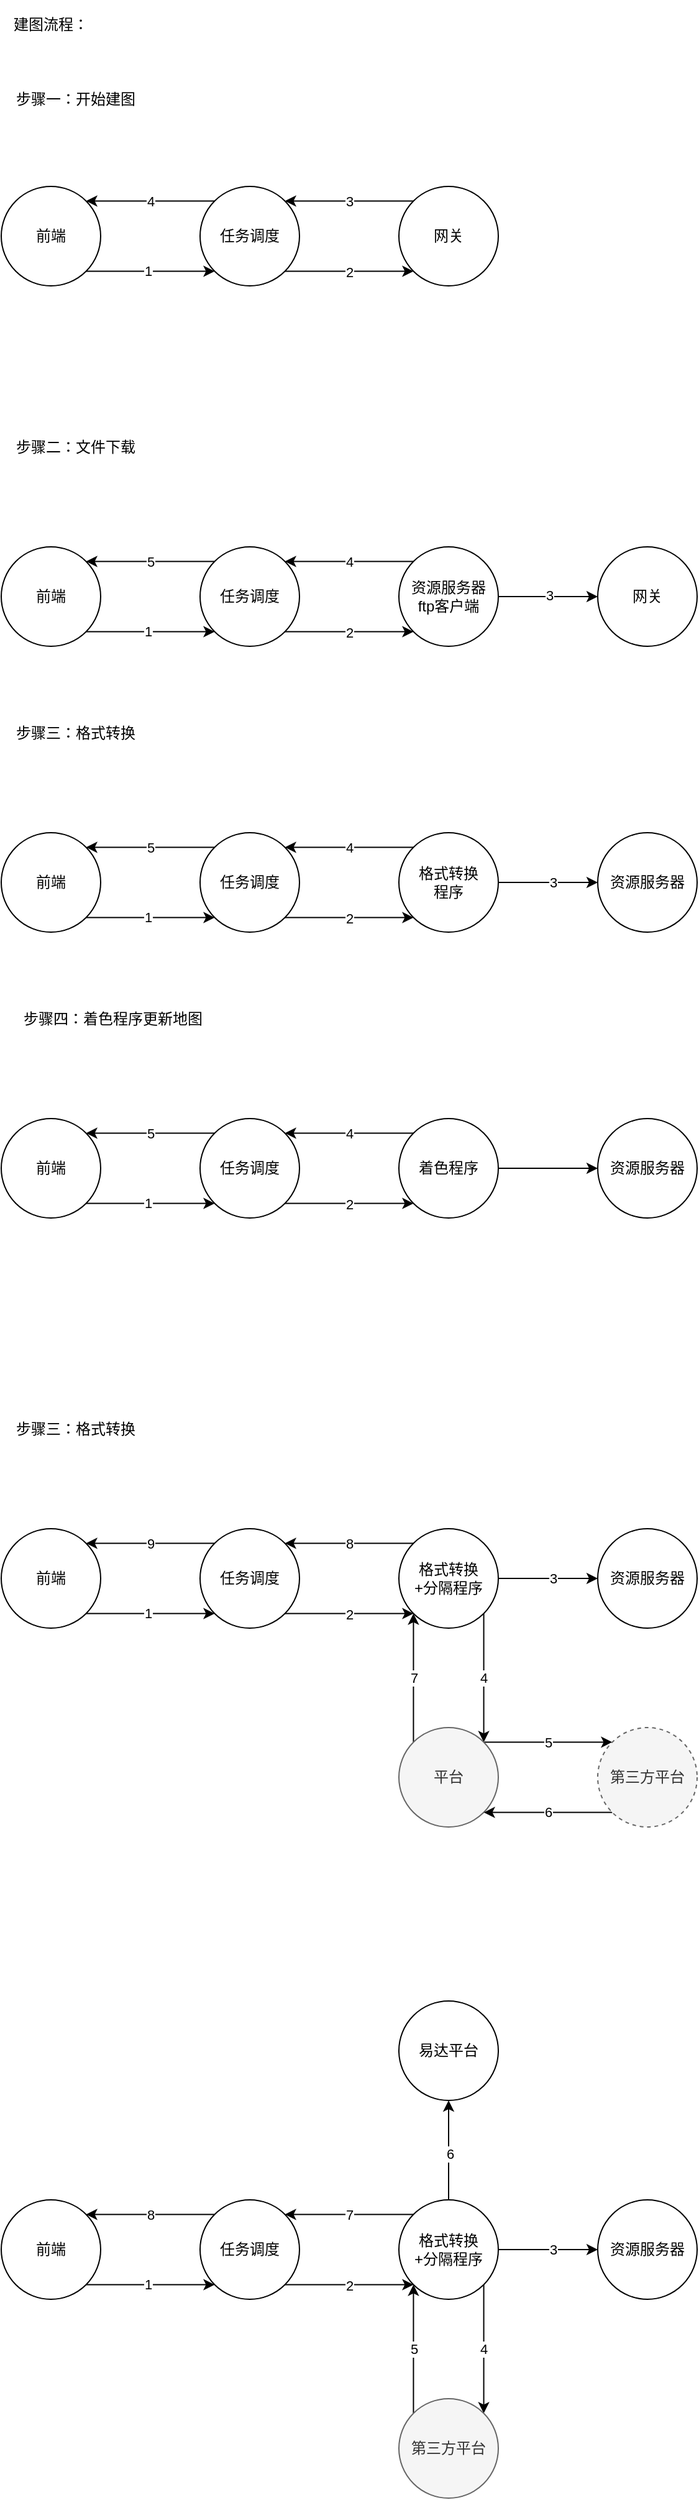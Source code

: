 <mxfile version="15.1.0" type="github">
  <diagram id="g7DShIPE9myxs7cQCo8G" name="Page-1">
    <mxGraphModel dx="1426" dy="680" grid="1" gridSize="10" guides="1" tooltips="1" connect="1" arrows="1" fold="1" page="1" pageScale="1" pageWidth="827" pageHeight="1169" math="0" shadow="0">
      <root>
        <mxCell id="0" />
        <mxCell id="1" parent="0" />
        <mxCell id="bnO3rSalis2aoiANEbuE-3" value="" style="edgeStyle=orthogonalEdgeStyle;rounded=0;orthogonalLoop=1;jettySize=auto;html=1;exitX=1;exitY=1;exitDx=0;exitDy=0;entryX=0;entryY=1;entryDx=0;entryDy=0;" parent="1" source="bnO3rSalis2aoiANEbuE-1" target="bnO3rSalis2aoiANEbuE-2" edge="1">
          <mxGeometry relative="1" as="geometry" />
        </mxCell>
        <mxCell id="bnO3rSalis2aoiANEbuE-4" value="1" style="edgeLabel;html=1;align=center;verticalAlign=middle;resizable=0;points=[];" parent="bnO3rSalis2aoiANEbuE-3" vertex="1" connectable="0">
          <mxGeometry x="-0.05" y="1" relative="1" as="geometry">
            <mxPoint as="offset" />
          </mxGeometry>
        </mxCell>
        <mxCell id="bnO3rSalis2aoiANEbuE-1" value="前端" style="ellipse;whiteSpace=wrap;html=1;aspect=fixed;" parent="1" vertex="1">
          <mxGeometry x="110" y="270" width="80" height="80" as="geometry" />
        </mxCell>
        <mxCell id="bnO3rSalis2aoiANEbuE-7" value="" style="edgeStyle=orthogonalEdgeStyle;rounded=0;orthogonalLoop=1;jettySize=auto;html=1;exitX=1;exitY=1;exitDx=0;exitDy=0;entryX=0;entryY=1;entryDx=0;entryDy=0;" parent="1" source="bnO3rSalis2aoiANEbuE-2" target="bnO3rSalis2aoiANEbuE-6" edge="1">
          <mxGeometry relative="1" as="geometry" />
        </mxCell>
        <mxCell id="bnO3rSalis2aoiANEbuE-8" value="2" style="edgeLabel;html=1;align=center;verticalAlign=middle;resizable=0;points=[];" parent="bnO3rSalis2aoiANEbuE-7" vertex="1" connectable="0">
          <mxGeometry relative="1" as="geometry">
            <mxPoint as="offset" />
          </mxGeometry>
        </mxCell>
        <mxCell id="diJYGg4Zcv_C8yExAffO-8" value="4" style="edgeStyle=orthogonalEdgeStyle;rounded=0;orthogonalLoop=1;jettySize=auto;html=1;exitX=0;exitY=0;exitDx=0;exitDy=0;entryX=1;entryY=0;entryDx=0;entryDy=0;" parent="1" source="bnO3rSalis2aoiANEbuE-2" target="bnO3rSalis2aoiANEbuE-1" edge="1">
          <mxGeometry relative="1" as="geometry" />
        </mxCell>
        <mxCell id="bnO3rSalis2aoiANEbuE-2" value="任务调度" style="ellipse;whiteSpace=wrap;html=1;aspect=fixed;" parent="1" vertex="1">
          <mxGeometry x="270" y="270" width="80" height="80" as="geometry" />
        </mxCell>
        <mxCell id="diJYGg4Zcv_C8yExAffO-9" value="3" style="edgeStyle=orthogonalEdgeStyle;rounded=0;orthogonalLoop=1;jettySize=auto;html=1;exitX=0;exitY=0;exitDx=0;exitDy=0;entryX=1;entryY=0;entryDx=0;entryDy=0;" parent="1" source="bnO3rSalis2aoiANEbuE-6" target="bnO3rSalis2aoiANEbuE-2" edge="1">
          <mxGeometry relative="1" as="geometry" />
        </mxCell>
        <mxCell id="bnO3rSalis2aoiANEbuE-6" value="网关" style="ellipse;whiteSpace=wrap;html=1;aspect=fixed;" parent="1" vertex="1">
          <mxGeometry x="430" y="270" width="80" height="80" as="geometry" />
        </mxCell>
        <mxCell id="bnO3rSalis2aoiANEbuE-21" value="建图流程：" style="text;html=1;strokeColor=none;fillColor=none;align=center;verticalAlign=middle;whiteSpace=wrap;rounded=0;" parent="1" vertex="1">
          <mxGeometry x="110" y="120" width="80" height="40" as="geometry" />
        </mxCell>
        <mxCell id="diJYGg4Zcv_C8yExAffO-10" value="步骤一：开始建图" style="text;html=1;strokeColor=none;fillColor=none;align=left;verticalAlign=middle;whiteSpace=wrap;rounded=0;" parent="1" vertex="1">
          <mxGeometry x="120" y="190" width="160" height="20" as="geometry" />
        </mxCell>
        <mxCell id="diJYGg4Zcv_C8yExAffO-11" value="" style="edgeStyle=orthogonalEdgeStyle;rounded=0;orthogonalLoop=1;jettySize=auto;html=1;exitX=1;exitY=1;exitDx=0;exitDy=0;entryX=0;entryY=1;entryDx=0;entryDy=0;" parent="1" source="diJYGg4Zcv_C8yExAffO-14" target="diJYGg4Zcv_C8yExAffO-18" edge="1">
          <mxGeometry relative="1" as="geometry" />
        </mxCell>
        <mxCell id="diJYGg4Zcv_C8yExAffO-12" value="1" style="edgeLabel;html=1;align=center;verticalAlign=middle;resizable=0;points=[];" parent="diJYGg4Zcv_C8yExAffO-11" vertex="1" connectable="0">
          <mxGeometry x="-0.05" y="1" relative="1" as="geometry">
            <mxPoint as="offset" />
          </mxGeometry>
        </mxCell>
        <mxCell id="diJYGg4Zcv_C8yExAffO-14" value="前端" style="ellipse;whiteSpace=wrap;html=1;aspect=fixed;" parent="1" vertex="1">
          <mxGeometry x="110" y="560" width="80" height="80" as="geometry" />
        </mxCell>
        <mxCell id="diJYGg4Zcv_C8yExAffO-15" value="" style="edgeStyle=orthogonalEdgeStyle;rounded=0;orthogonalLoop=1;jettySize=auto;html=1;exitX=1;exitY=1;exitDx=0;exitDy=0;entryX=0;entryY=1;entryDx=0;entryDy=0;" parent="1" source="diJYGg4Zcv_C8yExAffO-18" target="diJYGg4Zcv_C8yExAffO-22" edge="1">
          <mxGeometry relative="1" as="geometry" />
        </mxCell>
        <mxCell id="diJYGg4Zcv_C8yExAffO-16" value="2" style="edgeLabel;html=1;align=center;verticalAlign=middle;resizable=0;points=[];" parent="diJYGg4Zcv_C8yExAffO-15" vertex="1" connectable="0">
          <mxGeometry relative="1" as="geometry">
            <mxPoint as="offset" />
          </mxGeometry>
        </mxCell>
        <mxCell id="diJYGg4Zcv_C8yExAffO-17" value="5" style="edgeStyle=orthogonalEdgeStyle;rounded=0;orthogonalLoop=1;jettySize=auto;html=1;exitX=0;exitY=0;exitDx=0;exitDy=0;entryX=1;entryY=0;entryDx=0;entryDy=0;" parent="1" source="diJYGg4Zcv_C8yExAffO-18" target="diJYGg4Zcv_C8yExAffO-14" edge="1">
          <mxGeometry relative="1" as="geometry" />
        </mxCell>
        <mxCell id="diJYGg4Zcv_C8yExAffO-18" value="任务调度" style="ellipse;whiteSpace=wrap;html=1;aspect=fixed;" parent="1" vertex="1">
          <mxGeometry x="270" y="560" width="80" height="80" as="geometry" />
        </mxCell>
        <mxCell id="diJYGg4Zcv_C8yExAffO-19" value="" style="edgeStyle=orthogonalEdgeStyle;rounded=0;orthogonalLoop=1;jettySize=auto;html=1;" parent="1" source="diJYGg4Zcv_C8yExAffO-22" target="diJYGg4Zcv_C8yExAffO-24" edge="1">
          <mxGeometry relative="1" as="geometry" />
        </mxCell>
        <mxCell id="diJYGg4Zcv_C8yExAffO-20" value="3" style="edgeLabel;html=1;align=center;verticalAlign=middle;resizable=0;points=[];" parent="diJYGg4Zcv_C8yExAffO-19" vertex="1" connectable="0">
          <mxGeometry x="0.025" y="1" relative="1" as="geometry">
            <mxPoint as="offset" />
          </mxGeometry>
        </mxCell>
        <mxCell id="diJYGg4Zcv_C8yExAffO-21" value="4" style="edgeStyle=orthogonalEdgeStyle;rounded=0;orthogonalLoop=1;jettySize=auto;html=1;exitX=0;exitY=0;exitDx=0;exitDy=0;entryX=1;entryY=0;entryDx=0;entryDy=0;" parent="1" source="diJYGg4Zcv_C8yExAffO-22" target="diJYGg4Zcv_C8yExAffO-18" edge="1">
          <mxGeometry relative="1" as="geometry" />
        </mxCell>
        <mxCell id="diJYGg4Zcv_C8yExAffO-22" value="资源服务器&lt;br&gt;ftp客户端" style="ellipse;whiteSpace=wrap;html=1;aspect=fixed;" parent="1" vertex="1">
          <mxGeometry x="430" y="560" width="80" height="80" as="geometry" />
        </mxCell>
        <mxCell id="diJYGg4Zcv_C8yExAffO-24" value="网关" style="ellipse;whiteSpace=wrap;html=1;aspect=fixed;" parent="1" vertex="1">
          <mxGeometry x="590" y="560" width="80" height="80" as="geometry" />
        </mxCell>
        <mxCell id="diJYGg4Zcv_C8yExAffO-25" value="步骤二：文件下载" style="text;html=1;strokeColor=none;fillColor=none;align=center;verticalAlign=middle;whiteSpace=wrap;rounded=0;" parent="1" vertex="1">
          <mxGeometry x="120" y="470" width="100" height="20" as="geometry" />
        </mxCell>
        <mxCell id="diJYGg4Zcv_C8yExAffO-26" value="" style="edgeStyle=orthogonalEdgeStyle;rounded=0;orthogonalLoop=1;jettySize=auto;html=1;exitX=1;exitY=1;exitDx=0;exitDy=0;entryX=0;entryY=1;entryDx=0;entryDy=0;" parent="1" source="diJYGg4Zcv_C8yExAffO-28" target="diJYGg4Zcv_C8yExAffO-32" edge="1">
          <mxGeometry relative="1" as="geometry" />
        </mxCell>
        <mxCell id="diJYGg4Zcv_C8yExAffO-27" value="1" style="edgeLabel;html=1;align=center;verticalAlign=middle;resizable=0;points=[];" parent="diJYGg4Zcv_C8yExAffO-26" vertex="1" connectable="0">
          <mxGeometry x="-0.05" y="1" relative="1" as="geometry">
            <mxPoint as="offset" />
          </mxGeometry>
        </mxCell>
        <mxCell id="diJYGg4Zcv_C8yExAffO-28" value="前端" style="ellipse;whiteSpace=wrap;html=1;aspect=fixed;" parent="1" vertex="1">
          <mxGeometry x="110" y="790" width="80" height="80" as="geometry" />
        </mxCell>
        <mxCell id="diJYGg4Zcv_C8yExAffO-29" value="" style="edgeStyle=orthogonalEdgeStyle;rounded=0;orthogonalLoop=1;jettySize=auto;html=1;exitX=1;exitY=1;exitDx=0;exitDy=0;entryX=0;entryY=1;entryDx=0;entryDy=0;" parent="1" source="diJYGg4Zcv_C8yExAffO-32" target="diJYGg4Zcv_C8yExAffO-36" edge="1">
          <mxGeometry relative="1" as="geometry" />
        </mxCell>
        <mxCell id="diJYGg4Zcv_C8yExAffO-30" value="2" style="edgeLabel;html=1;align=center;verticalAlign=middle;resizable=0;points=[];" parent="diJYGg4Zcv_C8yExAffO-29" vertex="1" connectable="0">
          <mxGeometry relative="1" as="geometry">
            <mxPoint as="offset" />
          </mxGeometry>
        </mxCell>
        <mxCell id="diJYGg4Zcv_C8yExAffO-31" value="5" style="edgeStyle=orthogonalEdgeStyle;rounded=0;orthogonalLoop=1;jettySize=auto;html=1;exitX=0;exitY=0;exitDx=0;exitDy=0;entryX=1;entryY=0;entryDx=0;entryDy=0;" parent="1" source="diJYGg4Zcv_C8yExAffO-32" target="diJYGg4Zcv_C8yExAffO-28" edge="1">
          <mxGeometry relative="1" as="geometry" />
        </mxCell>
        <mxCell id="diJYGg4Zcv_C8yExAffO-32" value="任务调度" style="ellipse;whiteSpace=wrap;html=1;aspect=fixed;" parent="1" vertex="1">
          <mxGeometry x="270" y="790" width="80" height="80" as="geometry" />
        </mxCell>
        <mxCell id="diJYGg4Zcv_C8yExAffO-35" value="4" style="edgeStyle=orthogonalEdgeStyle;rounded=0;orthogonalLoop=1;jettySize=auto;html=1;exitX=0;exitY=0;exitDx=0;exitDy=0;entryX=1;entryY=0;entryDx=0;entryDy=0;" parent="1" source="diJYGg4Zcv_C8yExAffO-36" target="diJYGg4Zcv_C8yExAffO-32" edge="1">
          <mxGeometry relative="1" as="geometry" />
        </mxCell>
        <mxCell id="diJYGg4Zcv_C8yExAffO-58" value="" style="edgeStyle=orthogonalEdgeStyle;rounded=0;orthogonalLoop=1;jettySize=auto;html=1;startArrow=none;startFill=0;" parent="1" source="diJYGg4Zcv_C8yExAffO-36" target="diJYGg4Zcv_C8yExAffO-57" edge="1">
          <mxGeometry relative="1" as="geometry" />
        </mxCell>
        <mxCell id="diJYGg4Zcv_C8yExAffO-59" value="3" style="edgeLabel;html=1;align=center;verticalAlign=middle;resizable=0;points=[];" parent="diJYGg4Zcv_C8yExAffO-58" vertex="1" connectable="0">
          <mxGeometry x="0.1" relative="1" as="geometry">
            <mxPoint as="offset" />
          </mxGeometry>
        </mxCell>
        <mxCell id="diJYGg4Zcv_C8yExAffO-36" value="格式转换&lt;br&gt;程序" style="ellipse;whiteSpace=wrap;html=1;aspect=fixed;" parent="1" vertex="1">
          <mxGeometry x="430" y="790" width="80" height="80" as="geometry" />
        </mxCell>
        <mxCell id="diJYGg4Zcv_C8yExAffO-38" value="步骤三：格式转换" style="text;html=1;strokeColor=none;fillColor=none;align=center;verticalAlign=middle;whiteSpace=wrap;rounded=0;" parent="1" vertex="1">
          <mxGeometry x="120" y="700" width="100" height="20" as="geometry" />
        </mxCell>
        <mxCell id="diJYGg4Zcv_C8yExAffO-39" value="" style="edgeStyle=orthogonalEdgeStyle;rounded=0;orthogonalLoop=1;jettySize=auto;html=1;exitX=1;exitY=1;exitDx=0;exitDy=0;entryX=0;entryY=1;entryDx=0;entryDy=0;" parent="1" source="diJYGg4Zcv_C8yExAffO-41" target="diJYGg4Zcv_C8yExAffO-45" edge="1">
          <mxGeometry relative="1" as="geometry" />
        </mxCell>
        <mxCell id="diJYGg4Zcv_C8yExAffO-40" value="1" style="edgeLabel;html=1;align=center;verticalAlign=middle;resizable=0;points=[];" parent="diJYGg4Zcv_C8yExAffO-39" vertex="1" connectable="0">
          <mxGeometry x="-0.05" y="1" relative="1" as="geometry">
            <mxPoint as="offset" />
          </mxGeometry>
        </mxCell>
        <mxCell id="diJYGg4Zcv_C8yExAffO-41" value="前端" style="ellipse;whiteSpace=wrap;html=1;aspect=fixed;" parent="1" vertex="1">
          <mxGeometry x="110" y="1020" width="80" height="80" as="geometry" />
        </mxCell>
        <mxCell id="diJYGg4Zcv_C8yExAffO-42" value="" style="edgeStyle=orthogonalEdgeStyle;rounded=0;orthogonalLoop=1;jettySize=auto;html=1;exitX=1;exitY=1;exitDx=0;exitDy=0;entryX=0;entryY=1;entryDx=0;entryDy=0;" parent="1" source="diJYGg4Zcv_C8yExAffO-45" target="diJYGg4Zcv_C8yExAffO-47" edge="1">
          <mxGeometry relative="1" as="geometry" />
        </mxCell>
        <mxCell id="diJYGg4Zcv_C8yExAffO-43" value="2" style="edgeLabel;html=1;align=center;verticalAlign=middle;resizable=0;points=[];" parent="diJYGg4Zcv_C8yExAffO-42" vertex="1" connectable="0">
          <mxGeometry relative="1" as="geometry">
            <mxPoint as="offset" />
          </mxGeometry>
        </mxCell>
        <mxCell id="diJYGg4Zcv_C8yExAffO-44" value="5" style="edgeStyle=orthogonalEdgeStyle;rounded=0;orthogonalLoop=1;jettySize=auto;html=1;exitX=0;exitY=0;exitDx=0;exitDy=0;entryX=1;entryY=0;entryDx=0;entryDy=0;" parent="1" source="diJYGg4Zcv_C8yExAffO-45" target="diJYGg4Zcv_C8yExAffO-41" edge="1">
          <mxGeometry relative="1" as="geometry" />
        </mxCell>
        <mxCell id="diJYGg4Zcv_C8yExAffO-45" value="任务调度" style="ellipse;whiteSpace=wrap;html=1;aspect=fixed;" parent="1" vertex="1">
          <mxGeometry x="270" y="1020" width="80" height="80" as="geometry" />
        </mxCell>
        <mxCell id="diJYGg4Zcv_C8yExAffO-46" value="4" style="edgeStyle=orthogonalEdgeStyle;rounded=0;orthogonalLoop=1;jettySize=auto;html=1;exitX=0;exitY=0;exitDx=0;exitDy=0;entryX=1;entryY=0;entryDx=0;entryDy=0;" parent="1" source="diJYGg4Zcv_C8yExAffO-47" target="diJYGg4Zcv_C8yExAffO-45" edge="1">
          <mxGeometry relative="1" as="geometry" />
        </mxCell>
        <mxCell id="diJYGg4Zcv_C8yExAffO-61" value="" style="edgeStyle=orthogonalEdgeStyle;rounded=0;orthogonalLoop=1;jettySize=auto;html=1;startArrow=none;startFill=0;" parent="1" source="diJYGg4Zcv_C8yExAffO-47" target="diJYGg4Zcv_C8yExAffO-60" edge="1">
          <mxGeometry relative="1" as="geometry" />
        </mxCell>
        <mxCell id="diJYGg4Zcv_C8yExAffO-47" value="着色程序" style="ellipse;whiteSpace=wrap;html=1;aspect=fixed;" parent="1" vertex="1">
          <mxGeometry x="430" y="1020" width="80" height="80" as="geometry" />
        </mxCell>
        <mxCell id="diJYGg4Zcv_C8yExAffO-48" value="步骤四：着色程序更新地图" style="text;html=1;strokeColor=none;fillColor=none;align=center;verticalAlign=middle;whiteSpace=wrap;rounded=0;" parent="1" vertex="1">
          <mxGeometry x="120" y="930" width="160" height="20" as="geometry" />
        </mxCell>
        <mxCell id="diJYGg4Zcv_C8yExAffO-57" value="资源服务器" style="ellipse;whiteSpace=wrap;html=1;aspect=fixed;" parent="1" vertex="1">
          <mxGeometry x="590" y="790" width="80" height="80" as="geometry" />
        </mxCell>
        <mxCell id="diJYGg4Zcv_C8yExAffO-60" value="资源服务器" style="ellipse;whiteSpace=wrap;html=1;aspect=fixed;" parent="1" vertex="1">
          <mxGeometry x="590" y="1020" width="80" height="80" as="geometry" />
        </mxCell>
        <mxCell id="RVOC5Pfrwt1u8xIZYk97-2" value="" style="edgeStyle=orthogonalEdgeStyle;rounded=0;orthogonalLoop=1;jettySize=auto;html=1;exitX=1;exitY=1;exitDx=0;exitDy=0;entryX=0;entryY=1;entryDx=0;entryDy=0;" parent="1" source="RVOC5Pfrwt1u8xIZYk97-4" target="RVOC5Pfrwt1u8xIZYk97-8" edge="1">
          <mxGeometry relative="1" as="geometry" />
        </mxCell>
        <mxCell id="RVOC5Pfrwt1u8xIZYk97-3" value="1" style="edgeLabel;html=1;align=center;verticalAlign=middle;resizable=0;points=[];" parent="RVOC5Pfrwt1u8xIZYk97-2" vertex="1" connectable="0">
          <mxGeometry x="-0.05" y="1" relative="1" as="geometry">
            <mxPoint as="offset" />
          </mxGeometry>
        </mxCell>
        <mxCell id="RVOC5Pfrwt1u8xIZYk97-4" value="前端" style="ellipse;whiteSpace=wrap;html=1;aspect=fixed;" parent="1" vertex="1">
          <mxGeometry x="110" y="1350" width="80" height="80" as="geometry" />
        </mxCell>
        <mxCell id="RVOC5Pfrwt1u8xIZYk97-5" value="" style="edgeStyle=orthogonalEdgeStyle;rounded=0;orthogonalLoop=1;jettySize=auto;html=1;exitX=1;exitY=1;exitDx=0;exitDy=0;entryX=0;entryY=1;entryDx=0;entryDy=0;" parent="1" source="RVOC5Pfrwt1u8xIZYk97-8" target="RVOC5Pfrwt1u8xIZYk97-12" edge="1">
          <mxGeometry relative="1" as="geometry" />
        </mxCell>
        <mxCell id="RVOC5Pfrwt1u8xIZYk97-6" value="2" style="edgeLabel;html=1;align=center;verticalAlign=middle;resizable=0;points=[];" parent="RVOC5Pfrwt1u8xIZYk97-5" vertex="1" connectable="0">
          <mxGeometry relative="1" as="geometry">
            <mxPoint as="offset" />
          </mxGeometry>
        </mxCell>
        <mxCell id="RVOC5Pfrwt1u8xIZYk97-7" value="9" style="edgeStyle=orthogonalEdgeStyle;rounded=0;orthogonalLoop=1;jettySize=auto;html=1;exitX=0;exitY=0;exitDx=0;exitDy=0;entryX=1;entryY=0;entryDx=0;entryDy=0;" parent="1" source="RVOC5Pfrwt1u8xIZYk97-8" target="RVOC5Pfrwt1u8xIZYk97-4" edge="1">
          <mxGeometry relative="1" as="geometry" />
        </mxCell>
        <mxCell id="RVOC5Pfrwt1u8xIZYk97-8" value="任务调度" style="ellipse;whiteSpace=wrap;html=1;aspect=fixed;" parent="1" vertex="1">
          <mxGeometry x="270" y="1350" width="80" height="80" as="geometry" />
        </mxCell>
        <mxCell id="RVOC5Pfrwt1u8xIZYk97-9" value="8" style="edgeStyle=orthogonalEdgeStyle;rounded=0;orthogonalLoop=1;jettySize=auto;html=1;exitX=0;exitY=0;exitDx=0;exitDy=0;entryX=1;entryY=0;entryDx=0;entryDy=0;" parent="1" source="RVOC5Pfrwt1u8xIZYk97-12" target="RVOC5Pfrwt1u8xIZYk97-8" edge="1">
          <mxGeometry relative="1" as="geometry" />
        </mxCell>
        <mxCell id="RVOC5Pfrwt1u8xIZYk97-10" value="" style="edgeStyle=orthogonalEdgeStyle;rounded=0;orthogonalLoop=1;jettySize=auto;html=1;startArrow=none;startFill=0;" parent="1" source="RVOC5Pfrwt1u8xIZYk97-12" target="RVOC5Pfrwt1u8xIZYk97-14" edge="1">
          <mxGeometry relative="1" as="geometry" />
        </mxCell>
        <mxCell id="RVOC5Pfrwt1u8xIZYk97-11" value="3" style="edgeLabel;html=1;align=center;verticalAlign=middle;resizable=0;points=[];" parent="RVOC5Pfrwt1u8xIZYk97-10" vertex="1" connectable="0">
          <mxGeometry x="0.1" relative="1" as="geometry">
            <mxPoint as="offset" />
          </mxGeometry>
        </mxCell>
        <mxCell id="h2411_Qm2wVa898VBFLl-4" value="4" style="edgeStyle=orthogonalEdgeStyle;rounded=0;orthogonalLoop=1;jettySize=auto;html=1;exitX=1;exitY=1;exitDx=0;exitDy=0;entryX=1;entryY=0;entryDx=0;entryDy=0;" parent="1" source="RVOC5Pfrwt1u8xIZYk97-12" target="RVOC5Pfrwt1u8xIZYk97-16" edge="1">
          <mxGeometry relative="1" as="geometry" />
        </mxCell>
        <mxCell id="RVOC5Pfrwt1u8xIZYk97-12" value="格式转换&lt;br&gt;+分隔程序" style="ellipse;whiteSpace=wrap;html=1;aspect=fixed;" parent="1" vertex="1">
          <mxGeometry x="430" y="1350" width="80" height="80" as="geometry" />
        </mxCell>
        <mxCell id="RVOC5Pfrwt1u8xIZYk97-13" value="步骤三：格式转换" style="text;html=1;strokeColor=none;fillColor=none;align=center;verticalAlign=middle;whiteSpace=wrap;rounded=0;" parent="1" vertex="1">
          <mxGeometry x="120" y="1260" width="100" height="20" as="geometry" />
        </mxCell>
        <mxCell id="RVOC5Pfrwt1u8xIZYk97-14" value="资源服务器" style="ellipse;whiteSpace=wrap;html=1;aspect=fixed;" parent="1" vertex="1">
          <mxGeometry x="590" y="1350" width="80" height="80" as="geometry" />
        </mxCell>
        <mxCell id="h2411_Qm2wVa898VBFLl-2" value="5" style="edgeStyle=orthogonalEdgeStyle;rounded=0;orthogonalLoop=1;jettySize=auto;html=1;exitX=1;exitY=0;exitDx=0;exitDy=0;entryX=0;entryY=0;entryDx=0;entryDy=0;" parent="1" source="RVOC5Pfrwt1u8xIZYk97-16" target="h2411_Qm2wVa898VBFLl-1" edge="1">
          <mxGeometry relative="1" as="geometry" />
        </mxCell>
        <mxCell id="mIIzwwJ-iRynJNYV2QjI-1" value="7" style="edgeStyle=orthogonalEdgeStyle;rounded=0;orthogonalLoop=1;jettySize=auto;html=1;exitX=0;exitY=0;exitDx=0;exitDy=0;entryX=0;entryY=1;entryDx=0;entryDy=0;" edge="1" parent="1" source="RVOC5Pfrwt1u8xIZYk97-16" target="RVOC5Pfrwt1u8xIZYk97-12">
          <mxGeometry relative="1" as="geometry" />
        </mxCell>
        <mxCell id="RVOC5Pfrwt1u8xIZYk97-16" value="平台" style="ellipse;whiteSpace=wrap;html=1;aspect=fixed;fillColor=#f5f5f5;strokeColor=#666666;fontColor=#333333;" parent="1" vertex="1">
          <mxGeometry x="430" y="1510" width="80" height="80" as="geometry" />
        </mxCell>
        <mxCell id="h2411_Qm2wVa898VBFLl-3" value="6" style="edgeStyle=orthogonalEdgeStyle;rounded=0;orthogonalLoop=1;jettySize=auto;html=1;exitX=0;exitY=1;exitDx=0;exitDy=0;entryX=1;entryY=1;entryDx=0;entryDy=0;" parent="1" source="h2411_Qm2wVa898VBFLl-1" target="RVOC5Pfrwt1u8xIZYk97-16" edge="1">
          <mxGeometry relative="1" as="geometry" />
        </mxCell>
        <mxCell id="h2411_Qm2wVa898VBFLl-1" value="第三方平台" style="ellipse;whiteSpace=wrap;html=1;aspect=fixed;fillColor=#f5f5f5;strokeColor=#666666;fontColor=#333333;dashed=1;" parent="1" vertex="1">
          <mxGeometry x="590" y="1510" width="80" height="80" as="geometry" />
        </mxCell>
        <mxCell id="mIIzwwJ-iRynJNYV2QjI-2" value="" style="edgeStyle=orthogonalEdgeStyle;rounded=0;orthogonalLoop=1;jettySize=auto;html=1;exitX=1;exitY=1;exitDx=0;exitDy=0;entryX=0;entryY=1;entryDx=0;entryDy=0;" edge="1" parent="1" source="mIIzwwJ-iRynJNYV2QjI-4" target="mIIzwwJ-iRynJNYV2QjI-8">
          <mxGeometry relative="1" as="geometry" />
        </mxCell>
        <mxCell id="mIIzwwJ-iRynJNYV2QjI-3" value="1" style="edgeLabel;html=1;align=center;verticalAlign=middle;resizable=0;points=[];" vertex="1" connectable="0" parent="mIIzwwJ-iRynJNYV2QjI-2">
          <mxGeometry x="-0.05" y="1" relative="1" as="geometry">
            <mxPoint as="offset" />
          </mxGeometry>
        </mxCell>
        <mxCell id="mIIzwwJ-iRynJNYV2QjI-4" value="前端" style="ellipse;whiteSpace=wrap;html=1;aspect=fixed;" vertex="1" parent="1">
          <mxGeometry x="110" y="1890" width="80" height="80" as="geometry" />
        </mxCell>
        <mxCell id="mIIzwwJ-iRynJNYV2QjI-5" value="" style="edgeStyle=orthogonalEdgeStyle;rounded=0;orthogonalLoop=1;jettySize=auto;html=1;exitX=1;exitY=1;exitDx=0;exitDy=0;entryX=0;entryY=1;entryDx=0;entryDy=0;" edge="1" parent="1" source="mIIzwwJ-iRynJNYV2QjI-8" target="mIIzwwJ-iRynJNYV2QjI-13">
          <mxGeometry relative="1" as="geometry" />
        </mxCell>
        <mxCell id="mIIzwwJ-iRynJNYV2QjI-6" value="2" style="edgeLabel;html=1;align=center;verticalAlign=middle;resizable=0;points=[];" vertex="1" connectable="0" parent="mIIzwwJ-iRynJNYV2QjI-5">
          <mxGeometry relative="1" as="geometry">
            <mxPoint as="offset" />
          </mxGeometry>
        </mxCell>
        <mxCell id="mIIzwwJ-iRynJNYV2QjI-7" value="8" style="edgeStyle=orthogonalEdgeStyle;rounded=0;orthogonalLoop=1;jettySize=auto;html=1;exitX=0;exitY=0;exitDx=0;exitDy=0;entryX=1;entryY=0;entryDx=0;entryDy=0;" edge="1" parent="1" source="mIIzwwJ-iRynJNYV2QjI-8" target="mIIzwwJ-iRynJNYV2QjI-4">
          <mxGeometry relative="1" as="geometry" />
        </mxCell>
        <mxCell id="mIIzwwJ-iRynJNYV2QjI-8" value="任务调度" style="ellipse;whiteSpace=wrap;html=1;aspect=fixed;" vertex="1" parent="1">
          <mxGeometry x="270" y="1890" width="80" height="80" as="geometry" />
        </mxCell>
        <mxCell id="mIIzwwJ-iRynJNYV2QjI-9" value="7" style="edgeStyle=orthogonalEdgeStyle;rounded=0;orthogonalLoop=1;jettySize=auto;html=1;exitX=0;exitY=0;exitDx=0;exitDy=0;entryX=1;entryY=0;entryDx=0;entryDy=0;" edge="1" parent="1" source="mIIzwwJ-iRynJNYV2QjI-13" target="mIIzwwJ-iRynJNYV2QjI-8">
          <mxGeometry relative="1" as="geometry" />
        </mxCell>
        <mxCell id="mIIzwwJ-iRynJNYV2QjI-10" value="" style="edgeStyle=orthogonalEdgeStyle;rounded=0;orthogonalLoop=1;jettySize=auto;html=1;startArrow=none;startFill=0;" edge="1" parent="1" source="mIIzwwJ-iRynJNYV2QjI-13" target="mIIzwwJ-iRynJNYV2QjI-14">
          <mxGeometry relative="1" as="geometry" />
        </mxCell>
        <mxCell id="mIIzwwJ-iRynJNYV2QjI-11" value="3" style="edgeLabel;html=1;align=center;verticalAlign=middle;resizable=0;points=[];" vertex="1" connectable="0" parent="mIIzwwJ-iRynJNYV2QjI-10">
          <mxGeometry x="0.1" relative="1" as="geometry">
            <mxPoint as="offset" />
          </mxGeometry>
        </mxCell>
        <mxCell id="mIIzwwJ-iRynJNYV2QjI-12" value="4" style="edgeStyle=orthogonalEdgeStyle;rounded=0;orthogonalLoop=1;jettySize=auto;html=1;exitX=1;exitY=1;exitDx=0;exitDy=0;entryX=1;entryY=0;entryDx=0;entryDy=0;" edge="1" parent="1" source="mIIzwwJ-iRynJNYV2QjI-13" target="mIIzwwJ-iRynJNYV2QjI-17">
          <mxGeometry relative="1" as="geometry" />
        </mxCell>
        <mxCell id="mIIzwwJ-iRynJNYV2QjI-22" value="" style="edgeStyle=orthogonalEdgeStyle;rounded=0;orthogonalLoop=1;jettySize=auto;html=1;" edge="1" parent="1" source="mIIzwwJ-iRynJNYV2QjI-13" target="mIIzwwJ-iRynJNYV2QjI-21">
          <mxGeometry relative="1" as="geometry" />
        </mxCell>
        <mxCell id="mIIzwwJ-iRynJNYV2QjI-23" value="6" style="edgeLabel;html=1;align=center;verticalAlign=middle;resizable=0;points=[];" vertex="1" connectable="0" parent="mIIzwwJ-iRynJNYV2QjI-22">
          <mxGeometry x="-0.075" y="-1" relative="1" as="geometry">
            <mxPoint as="offset" />
          </mxGeometry>
        </mxCell>
        <mxCell id="mIIzwwJ-iRynJNYV2QjI-13" value="格式转换&lt;br&gt;+分隔程序" style="ellipse;whiteSpace=wrap;html=1;aspect=fixed;" vertex="1" parent="1">
          <mxGeometry x="430" y="1890" width="80" height="80" as="geometry" />
        </mxCell>
        <mxCell id="mIIzwwJ-iRynJNYV2QjI-14" value="资源服务器" style="ellipse;whiteSpace=wrap;html=1;aspect=fixed;" vertex="1" parent="1">
          <mxGeometry x="590" y="1890" width="80" height="80" as="geometry" />
        </mxCell>
        <mxCell id="mIIzwwJ-iRynJNYV2QjI-16" value="5" style="edgeStyle=orthogonalEdgeStyle;rounded=0;orthogonalLoop=1;jettySize=auto;html=1;exitX=0;exitY=0;exitDx=0;exitDy=0;entryX=0;entryY=1;entryDx=0;entryDy=0;" edge="1" parent="1" source="mIIzwwJ-iRynJNYV2QjI-17" target="mIIzwwJ-iRynJNYV2QjI-13">
          <mxGeometry relative="1" as="geometry" />
        </mxCell>
        <mxCell id="mIIzwwJ-iRynJNYV2QjI-17" value="第三方平台" style="ellipse;whiteSpace=wrap;html=1;aspect=fixed;fillColor=#f5f5f5;strokeColor=#666666;fontColor=#333333;" vertex="1" parent="1">
          <mxGeometry x="430" y="2050" width="80" height="80" as="geometry" />
        </mxCell>
        <mxCell id="mIIzwwJ-iRynJNYV2QjI-21" value="易达平台" style="ellipse;whiteSpace=wrap;html=1;aspect=fixed;" vertex="1" parent="1">
          <mxGeometry x="430" y="1730" width="80" height="80" as="geometry" />
        </mxCell>
      </root>
    </mxGraphModel>
  </diagram>
</mxfile>
